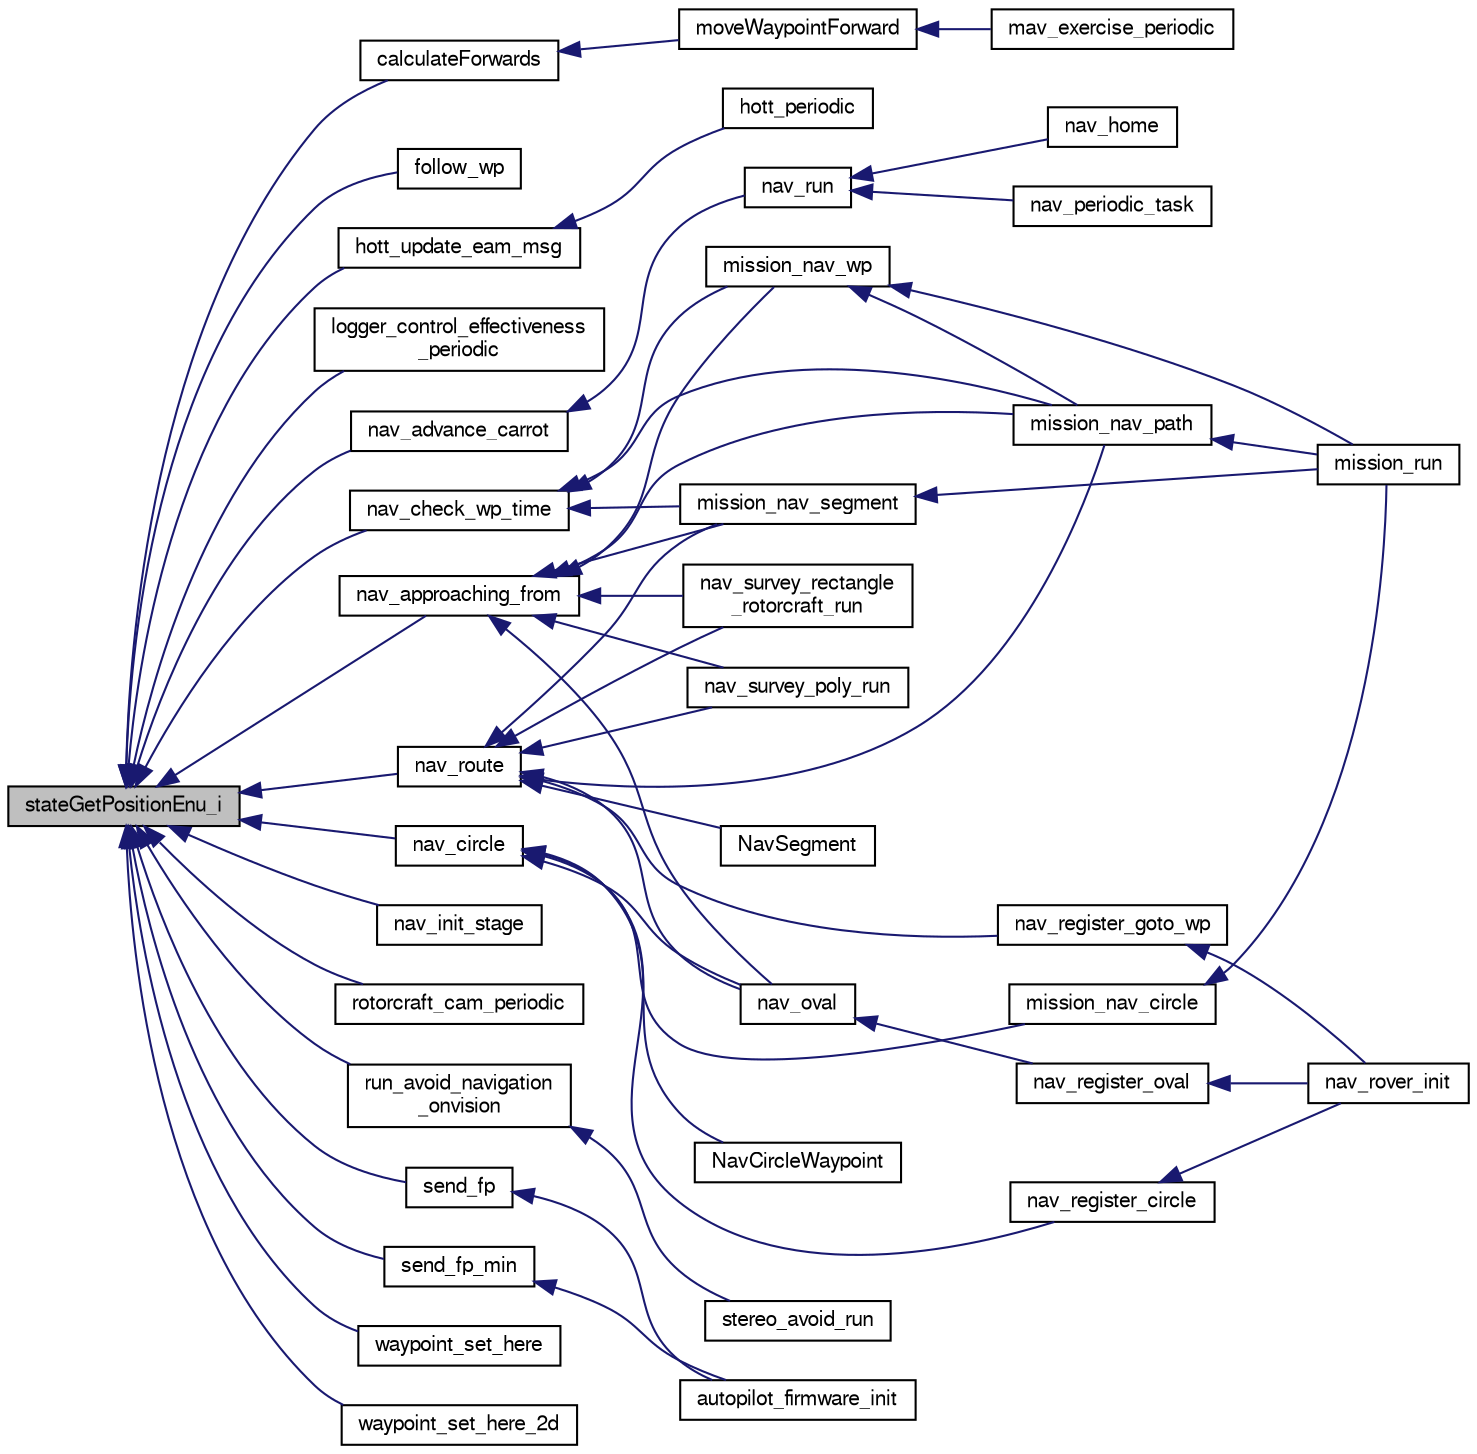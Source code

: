 digraph "stateGetPositionEnu_i"
{
  edge [fontname="FreeSans",fontsize="10",labelfontname="FreeSans",labelfontsize="10"];
  node [fontname="FreeSans",fontsize="10",shape=record];
  rankdir="LR";
  Node1 [label="stateGetPositionEnu_i",height=0.2,width=0.4,color="black", fillcolor="grey75", style="filled", fontcolor="black"];
  Node1 -> Node2 [dir="back",color="midnightblue",fontsize="10",style="solid",fontname="FreeSans"];
  Node2 [label="calculateForwards",height=0.2,width=0.4,color="black", fillcolor="white", style="filled",URL="$mav__exercise_8c.html#a4e5570532574857283bde2f3437c5375"];
  Node2 -> Node3 [dir="back",color="midnightblue",fontsize="10",style="solid",fontname="FreeSans"];
  Node3 [label="moveWaypointForward",height=0.2,width=0.4,color="black", fillcolor="white", style="filled",URL="$mav__exercise_8c.html#a72ecd5c8947f92bac5d0c6967dbec35b"];
  Node3 -> Node4 [dir="back",color="midnightblue",fontsize="10",style="solid",fontname="FreeSans"];
  Node4 [label="mav_exercise_periodic",height=0.2,width=0.4,color="black", fillcolor="white", style="filled",URL="$mav__exercise_8h.html#a690413296d0585d73035e50d0a3f932b"];
  Node1 -> Node5 [dir="back",color="midnightblue",fontsize="10",style="solid",fontname="FreeSans"];
  Node5 [label="follow_wp",height=0.2,width=0.4,color="black", fillcolor="white", style="filled",URL="$follow_8h.html#a193d671739e35bbb235456cb3b65e9ff"];
  Node1 -> Node6 [dir="back",color="midnightblue",fontsize="10",style="solid",fontname="FreeSans"];
  Node6 [label="hott_update_eam_msg",height=0.2,width=0.4,color="black", fillcolor="white", style="filled",URL="$hott__eam_8h.html#a35e5d6a8530dfc81c2402694e03ea334"];
  Node6 -> Node7 [dir="back",color="midnightblue",fontsize="10",style="solid",fontname="FreeSans"];
  Node7 [label="hott_periodic",height=0.2,width=0.4,color="black", fillcolor="white", style="filled",URL="$hott_2hott_8h.html#af9ecdbaed8d1ef59e40fba97cbe0b6ac"];
  Node1 -> Node8 [dir="back",color="midnightblue",fontsize="10",style="solid",fontname="FreeSans"];
  Node8 [label="logger_control_effectiveness\l_periodic",height=0.2,width=0.4,color="black", fillcolor="white", style="filled",URL="$logger__control__effectiveness_8h.html#a34e7856739170b664a5dffcef7f4e5f1",tooltip="Log the values to file. "];
  Node1 -> Node9 [dir="back",color="midnightblue",fontsize="10",style="solid",fontname="FreeSans"];
  Node9 [label="nav_advance_carrot",height=0.2,width=0.4,color="black", fillcolor="white", style="filled",URL="$rotorcraft_2navigation_8c.html#ada866aaf327a9845a2d6d28670e98d96"];
  Node9 -> Node10 [dir="back",color="midnightblue",fontsize="10",style="solid",fontname="FreeSans"];
  Node10 [label="nav_run",height=0.2,width=0.4,color="black", fillcolor="white", style="filled",URL="$rover_2navigation_8h.html#a4722a6d624ce0bb547c43724e2bb9f71"];
  Node10 -> Node11 [dir="back",color="midnightblue",fontsize="10",style="solid",fontname="FreeSans"];
  Node11 [label="nav_home",height=0.2,width=0.4,color="black", fillcolor="white", style="filled",URL="$rotorcraft_2navigation_8c.html#a069e6b8f68b2e117cbbe03f29e30a2e3",tooltip="Home mode navigation. "];
  Node10 -> Node12 [dir="back",color="midnightblue",fontsize="10",style="solid",fontname="FreeSans"];
  Node12 [label="nav_periodic_task",height=0.2,width=0.4,color="black", fillcolor="white", style="filled",URL="$rotorcraft_2navigation_8c.html#ad40d34bcd8520f64bb073fae4a08878e",tooltip="Navigation main: call to the code generated from the XML flight plan. "];
  Node1 -> Node13 [dir="back",color="midnightblue",fontsize="10",style="solid",fontname="FreeSans"];
  Node13 [label="nav_approaching_from",height=0.2,width=0.4,color="black", fillcolor="white", style="filled",URL="$rotorcraft_2navigation_8h.html#aaf9918ecc77bfcd04db5946530d1f9b7",tooltip="Proximity tests on approaching a wp. "];
  Node13 -> Node14 [dir="back",color="midnightblue",fontsize="10",style="solid",fontname="FreeSans"];
  Node14 [label="mission_nav_path",height=0.2,width=0.4,color="black", fillcolor="white", style="filled",URL="$mission__rotorcraft__nav_8c.html#aa8f5e01954042e24fc602d1de265a30f",tooltip="Navigation function along a path. "];
  Node14 -> Node15 [dir="back",color="midnightblue",fontsize="10",style="solid",fontname="FreeSans"];
  Node15 [label="mission_run",height=0.2,width=0.4,color="black", fillcolor="white", style="filled",URL="$mission__rotorcraft__nav_8c.html#a77c170761e804706933b8eccce1e93ea",tooltip="Run mission. "];
  Node13 -> Node16 [dir="back",color="midnightblue",fontsize="10",style="solid",fontname="FreeSans"];
  Node16 [label="mission_nav_segment",height=0.2,width=0.4,color="black", fillcolor="white", style="filled",URL="$mission__rotorcraft__nav_8c.html#a50f53f512b641bec8ae34365c7725720",tooltip="Navigation function along a segment. "];
  Node16 -> Node15 [dir="back",color="midnightblue",fontsize="10",style="solid",fontname="FreeSans"];
  Node13 -> Node17 [dir="back",color="midnightblue",fontsize="10",style="solid",fontname="FreeSans"];
  Node17 [label="mission_nav_wp",height=0.2,width=0.4,color="black", fillcolor="white", style="filled",URL="$mission__rotorcraft__nav_8c.html#a2ce7f755e1c5f7c9d6bf77ee9157dda8",tooltip="Navigation function to a single waypoint. "];
  Node17 -> Node14 [dir="back",color="midnightblue",fontsize="10",style="solid",fontname="FreeSans"];
  Node17 -> Node15 [dir="back",color="midnightblue",fontsize="10",style="solid",fontname="FreeSans"];
  Node13 -> Node18 [dir="back",color="midnightblue",fontsize="10",style="solid",fontname="FreeSans"];
  Node18 [label="nav_oval",height=0.2,width=0.4,color="black", fillcolor="white", style="filled",URL="$rotorcraft_2navigation_8c.html#ae660519c2f89e1c5f9aac7877f1e46e6",tooltip="Navigation along a figure O. "];
  Node18 -> Node19 [dir="back",color="midnightblue",fontsize="10",style="solid",fontname="FreeSans"];
  Node19 [label="nav_register_oval",height=0.2,width=0.4,color="black", fillcolor="white", style="filled",URL="$rover_2navigation_8h.html#af495131c9e74de9b78173144cda2574c"];
  Node19 -> Node20 [dir="back",color="midnightblue",fontsize="10",style="solid",fontname="FreeSans"];
  Node20 [label="nav_rover_init",height=0.2,width=0.4,color="black", fillcolor="white", style="filled",URL="$nav__rover__base_8h.html#a7dbbfec5c5db9defc4309d2a6cb092b4",tooltip="Init and register nav functions. "];
  Node13 -> Node21 [dir="back",color="midnightblue",fontsize="10",style="solid",fontname="FreeSans"];
  Node21 [label="nav_survey_poly_run",height=0.2,width=0.4,color="black", fillcolor="white", style="filled",URL="$nav__survey__poly__rotorcraft_8h.html#a3e94ba3055026d18e3acc3027bf25cd9",tooltip="Run polygon survey. "];
  Node13 -> Node22 [dir="back",color="midnightblue",fontsize="10",style="solid",fontname="FreeSans"];
  Node22 [label="nav_survey_rectangle\l_rotorcraft_run",height=0.2,width=0.4,color="black", fillcolor="white", style="filled",URL="$nav__survey__rectangle__rotorcraft_8h.html#a8173c6411f3da20648716f4377a92cca"];
  Node1 -> Node23 [dir="back",color="midnightblue",fontsize="10",style="solid",fontname="FreeSans"];
  Node23 [label="nav_check_wp_time",height=0.2,width=0.4,color="black", fillcolor="white", style="filled",URL="$rotorcraft_2navigation_8h.html#a4381f9224d669f33836459287c2941fb",tooltip="Check the time spent in a radius of &#39;ARRIVED_AT_WAYPOINT&#39; around a wp. "];
  Node23 -> Node14 [dir="back",color="midnightblue",fontsize="10",style="solid",fontname="FreeSans"];
  Node23 -> Node16 [dir="back",color="midnightblue",fontsize="10",style="solid",fontname="FreeSans"];
  Node23 -> Node17 [dir="back",color="midnightblue",fontsize="10",style="solid",fontname="FreeSans"];
  Node1 -> Node24 [dir="back",color="midnightblue",fontsize="10",style="solid",fontname="FreeSans"];
  Node24 [label="nav_circle",height=0.2,width=0.4,color="black", fillcolor="white", style="filled",URL="$rotorcraft_2navigation_8h.html#a36cb2df1c3d4dfeee909f2ebc8b38d64"];
  Node24 -> Node25 [dir="back",color="midnightblue",fontsize="10",style="solid",fontname="FreeSans"];
  Node25 [label="mission_nav_circle",height=0.2,width=0.4,color="black", fillcolor="white", style="filled",URL="$mission__rotorcraft__nav_8c.html#a5899bf656828651c84b775c17f270bb2",tooltip="Navigation function on a circle. "];
  Node25 -> Node15 [dir="back",color="midnightblue",fontsize="10",style="solid",fontname="FreeSans"];
  Node24 -> Node18 [dir="back",color="midnightblue",fontsize="10",style="solid",fontname="FreeSans"];
  Node24 -> Node26 [dir="back",color="midnightblue",fontsize="10",style="solid",fontname="FreeSans"];
  Node26 [label="nav_register_circle",height=0.2,width=0.4,color="black", fillcolor="white", style="filled",URL="$rover_2navigation_8h.html#aceb147e5f4a4f8502edfc3f1d59d925d"];
  Node26 -> Node20 [dir="back",color="midnightblue",fontsize="10",style="solid",fontname="FreeSans"];
  Node24 -> Node27 [dir="back",color="midnightblue",fontsize="10",style="solid",fontname="FreeSans"];
  Node27 [label="NavCircleWaypoint",height=0.2,width=0.4,color="black", fillcolor="white", style="filled",URL="$rotorcraft_2navigation_8h.html#accb3c51973fb17006df7ff3c58c13424"];
  Node1 -> Node28 [dir="back",color="midnightblue",fontsize="10",style="solid",fontname="FreeSans"];
  Node28 [label="nav_init_stage",height=0.2,width=0.4,color="black", fillcolor="white", style="filled",URL="$rotorcraft_2navigation_8c.html#a2580ee456d7dd3d157fd7c43ad2eac2d",tooltip="needs to be implemented by fixedwing and rotorcraft seperately "];
  Node1 -> Node29 [dir="back",color="midnightblue",fontsize="10",style="solid",fontname="FreeSans"];
  Node29 [label="nav_route",height=0.2,width=0.4,color="black", fillcolor="white", style="filled",URL="$rotorcraft_2navigation_8h.html#aa4e109ce786671c72be665dab2d6b9ff"];
  Node29 -> Node14 [dir="back",color="midnightblue",fontsize="10",style="solid",fontname="FreeSans"];
  Node29 -> Node16 [dir="back",color="midnightblue",fontsize="10",style="solid",fontname="FreeSans"];
  Node29 -> Node18 [dir="back",color="midnightblue",fontsize="10",style="solid",fontname="FreeSans"];
  Node29 -> Node30 [dir="back",color="midnightblue",fontsize="10",style="solid",fontname="FreeSans"];
  Node30 [label="nav_register_goto_wp",height=0.2,width=0.4,color="black", fillcolor="white", style="filled",URL="$rover_2navigation_8h.html#a7254173fb2381632e0554d801cc59897",tooltip="Registering functions. "];
  Node30 -> Node20 [dir="back",color="midnightblue",fontsize="10",style="solid",fontname="FreeSans"];
  Node29 -> Node21 [dir="back",color="midnightblue",fontsize="10",style="solid",fontname="FreeSans"];
  Node29 -> Node22 [dir="back",color="midnightblue",fontsize="10",style="solid",fontname="FreeSans"];
  Node29 -> Node31 [dir="back",color="midnightblue",fontsize="10",style="solid",fontname="FreeSans"];
  Node31 [label="NavSegment",height=0.2,width=0.4,color="black", fillcolor="white", style="filled",URL="$rotorcraft_2navigation_8h.html#a843b85f784aa3a5535ea21a6cfee4117"];
  Node1 -> Node32 [dir="back",color="midnightblue",fontsize="10",style="solid",fontname="FreeSans"];
  Node32 [label="rotorcraft_cam_periodic",height=0.2,width=0.4,color="black", fillcolor="white", style="filled",URL="$rotorcraft__cam_8h.html#a64fb59f54ef1b4ddcec941fbe4cb8d9e"];
  Node1 -> Node33 [dir="back",color="midnightblue",fontsize="10",style="solid",fontname="FreeSans"];
  Node33 [label="run_avoid_navigation\l_onvision",height=0.2,width=0.4,color="black", fillcolor="white", style="filled",URL="$avoid__navigation_8h.html#afbb250f65364e84c51f0df86da67eb05"];
  Node33 -> Node34 [dir="back",color="midnightblue",fontsize="10",style="solid",fontname="FreeSans"];
  Node34 [label="stereo_avoid_run",height=0.2,width=0.4,color="black", fillcolor="white", style="filled",URL="$stereo__avoid_8h.html#ace7b98c58ff30c23353ae3d546f69475"];
  Node1 -> Node35 [dir="back",color="midnightblue",fontsize="10",style="solid",fontname="FreeSans"];
  Node35 [label="send_fp",height=0.2,width=0.4,color="black", fillcolor="white", style="filled",URL="$rotorcraft_2autopilot__firmware_8c.html#acaec1d6d2a2c682a3236c28974830807"];
  Node35 -> Node36 [dir="back",color="midnightblue",fontsize="10",style="solid",fontname="FreeSans"];
  Node36 [label="autopilot_firmware_init",height=0.2,width=0.4,color="black", fillcolor="white", style="filled",URL="$rotorcraft_2autopilot__firmware_8c.html#a2bb31e995242a89c837b4eda1d08fe57",tooltip="Init function. "];
  Node1 -> Node37 [dir="back",color="midnightblue",fontsize="10",style="solid",fontname="FreeSans"];
  Node37 [label="send_fp_min",height=0.2,width=0.4,color="black", fillcolor="white", style="filled",URL="$rotorcraft_2autopilot__firmware_8c.html#aaf2444e723981dbebaac51823933f101"];
  Node37 -> Node36 [dir="back",color="midnightblue",fontsize="10",style="solid",fontname="FreeSans"];
  Node1 -> Node38 [dir="back",color="midnightblue",fontsize="10",style="solid",fontname="FreeSans"];
  Node38 [label="waypoint_set_here",height=0.2,width=0.4,color="black", fillcolor="white", style="filled",URL="$nav_2waypoints_8h.html#a6c641b78233fd2eaf42e8e9044e789e5",tooltip="set waypoint to current location and altitude "];
  Node1 -> Node39 [dir="back",color="midnightblue",fontsize="10",style="solid",fontname="FreeSans"];
  Node39 [label="waypoint_set_here_2d",height=0.2,width=0.4,color="black", fillcolor="white", style="filled",URL="$nav_2waypoints_8h.html#a28dd523c6d75fb36ce3ffec86a6e096c",tooltip="set waypoint to current horizontal location without modifying altitude "];
}
